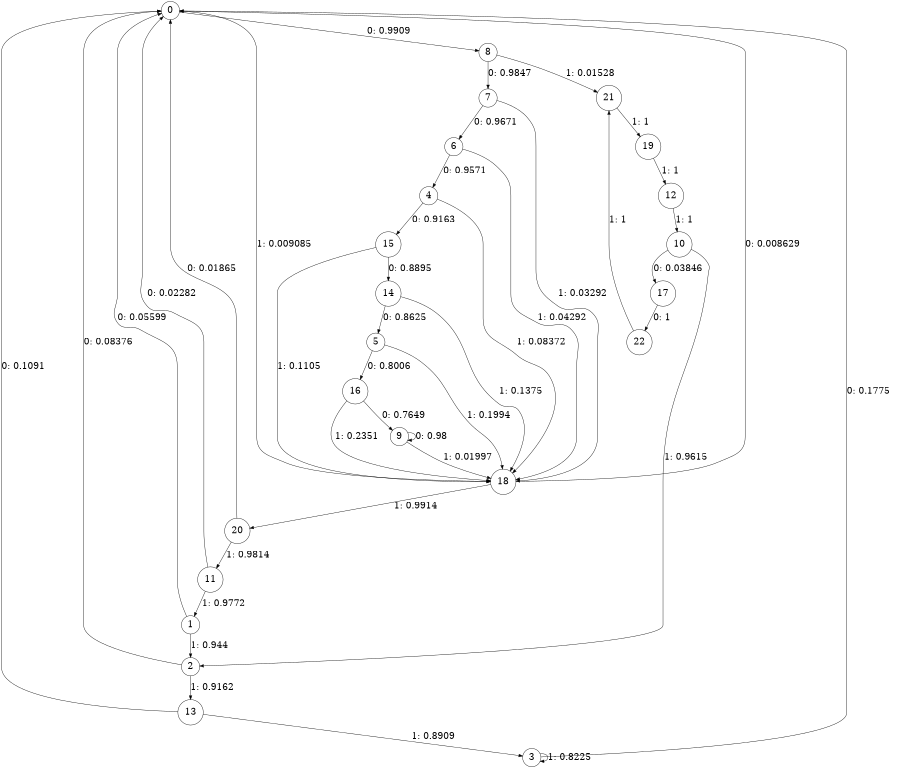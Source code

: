 digraph "ch3_both_grouped_df_L10" {
size = "6,8.5";
ratio = "fill";
node [shape = circle];
node [fontsize = 24];
edge [fontsize = 24];
0 -> 8 [label = "0: 0.9909   "];
0 -> 18 [label = "1: 0.009085  "];
1 -> 0 [label = "0: 0.05599  "];
1 -> 2 [label = "1: 0.944    "];
2 -> 0 [label = "0: 0.08376  "];
2 -> 13 [label = "1: 0.9162   "];
3 -> 0 [label = "0: 0.1775   "];
3 -> 3 [label = "1: 0.8225   "];
4 -> 15 [label = "0: 0.9163   "];
4 -> 18 [label = "1: 0.08372  "];
5 -> 16 [label = "0: 0.8006   "];
5 -> 18 [label = "1: 0.1994   "];
6 -> 4 [label = "0: 0.9571   "];
6 -> 18 [label = "1: 0.04292  "];
7 -> 6 [label = "0: 0.9671   "];
7 -> 18 [label = "1: 0.03292  "];
8 -> 7 [label = "0: 0.9847   "];
8 -> 21 [label = "1: 0.01528  "];
9 -> 9 [label = "0: 0.98     "];
9 -> 18 [label = "1: 0.01997  "];
10 -> 17 [label = "0: 0.03846  "];
10 -> 2 [label = "1: 0.9615   "];
11 -> 0 [label = "0: 0.02282  "];
11 -> 1 [label = "1: 0.9772   "];
12 -> 10 [label = "1: 1        "];
13 -> 0 [label = "0: 0.1091   "];
13 -> 3 [label = "1: 0.8909   "];
14 -> 5 [label = "0: 0.8625   "];
14 -> 18 [label = "1: 0.1375   "];
15 -> 14 [label = "0: 0.8895   "];
15 -> 18 [label = "1: 0.1105   "];
16 -> 9 [label = "0: 0.7649   "];
16 -> 18 [label = "1: 0.2351   "];
17 -> 22 [label = "0: 1        "];
18 -> 0 [label = "0: 0.008629  "];
18 -> 20 [label = "1: 0.9914   "];
19 -> 12 [label = "1: 1        "];
20 -> 0 [label = "0: 0.01865  "];
20 -> 11 [label = "1: 0.9814   "];
21 -> 19 [label = "1: 1        "];
22 -> 21 [label = "1: 1        "];
}